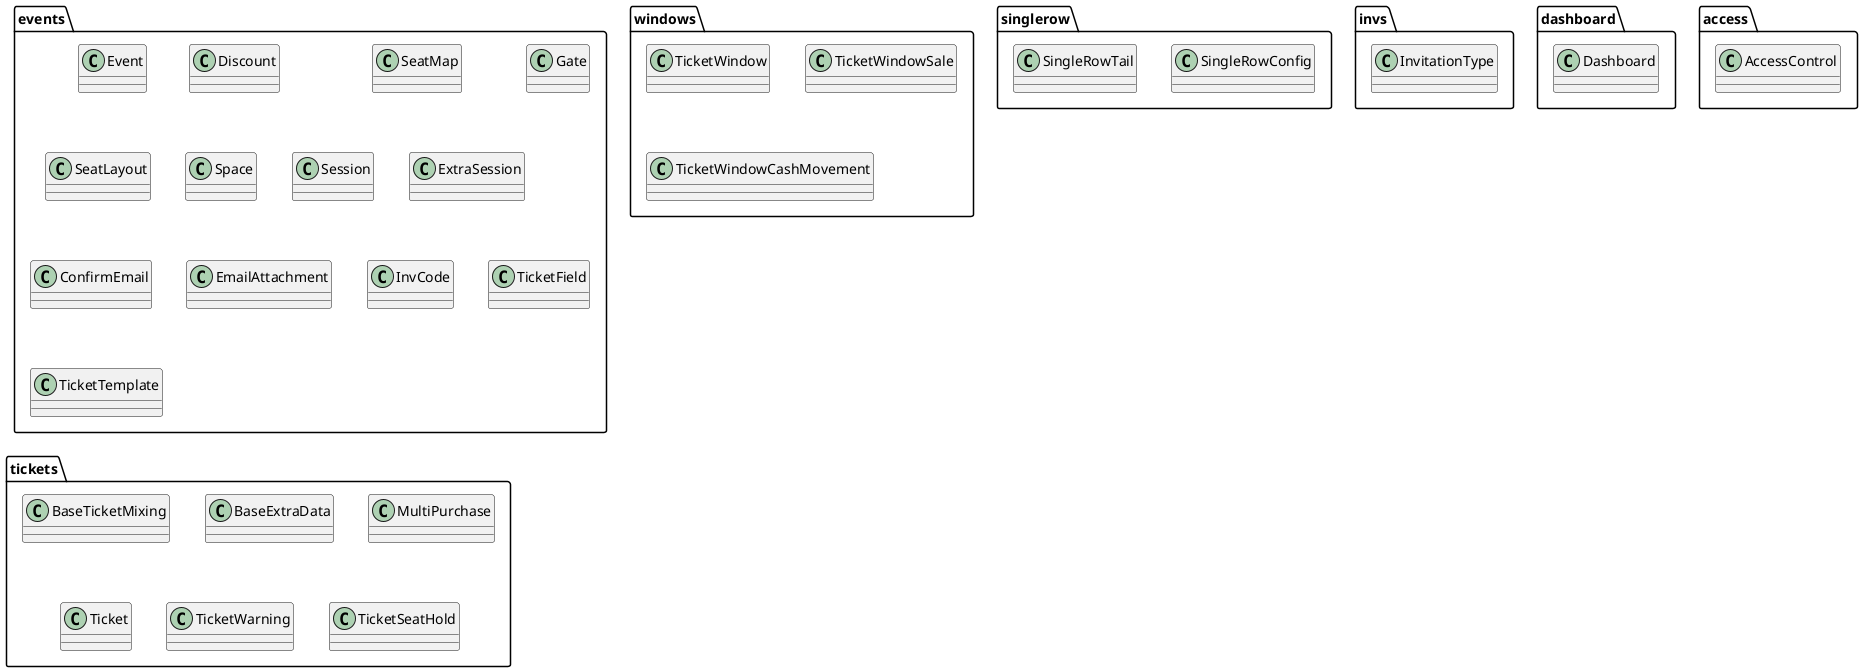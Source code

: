 @startuml
package events {
    class Event
    class Discount
    class SeatMap
    class Gate
    class SeatLayout
    class Space
    class Session
    class ExtraSession
    class ConfirmEmail
    class EmailAttachment
    class InvCode
    class TicketField
    class TicketTemplate
}

package windows {
    class TicketWindow
    class TicketWindowSale
    class TicketWindowCashMovement
}

package tickets {
    class BaseTicketMixing
    class BaseExtraData
    class MultiPurchase
    class Ticket
    class TicketWarning
    class TicketSeatHold
}

package singlerow {
    class SingleRowConfig
    class SingleRowTail
}

package invs {
    class InvitationType
}

package dashboard {
    class Dashboard
}

package access {
    class AccessControl
}


@enduml

